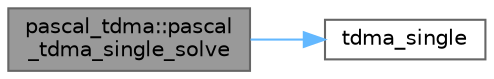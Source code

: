 digraph "pascal_tdma::pascal_tdma_single_solve"
{
 // LATEX_PDF_SIZE
  bgcolor="transparent";
  edge [fontname=Helvetica,fontsize=10,labelfontname=Helvetica,labelfontsize=10];
  node [fontname=Helvetica,fontsize=10,shape=box,height=0.2,width=0.4];
  rankdir="LR";
  Node1 [id="Node000001",label="pascal_tdma::pascal\l_tdma_single_solve",height=0.2,width=0.4,color="gray40", fillcolor="grey60", style="filled", fontcolor="black",tooltip="Solve a single tridiagonal system of equation."];
  Node1 -> Node2 [id="edge1_Node000001_Node000002",color="steelblue1",style="solid",tooltip=" "];
  Node2 [id="Node000002",label="tdma_single",height=0.2,width=0.4,color="grey40", fillcolor="white", style="filled",URL="$tdmas_8f90.html#a4a6130fff49607012fefacc8640424a7",tooltip="Solve a single tridiagonal system of equations using the Thomas algorithm."];
}
